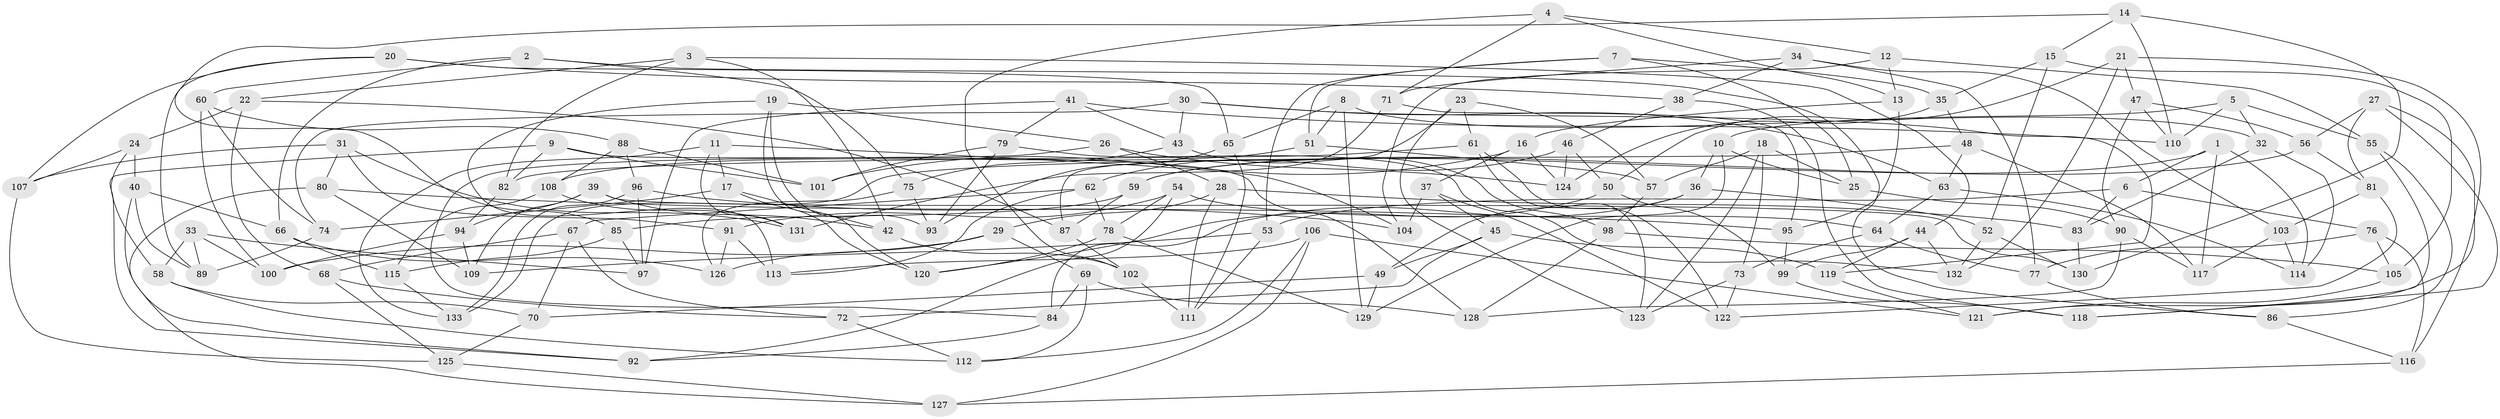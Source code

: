 // coarse degree distribution, {6: 0.1935483870967742, 4: 0.6451612903225806, 8: 0.053763440860215055, 5: 0.043010752688172046, 11: 0.010752688172043012, 9: 0.010752688172043012, 3: 0.043010752688172046}
// Generated by graph-tools (version 1.1) at 2025/20/03/04/25 18:20:30]
// undirected, 133 vertices, 266 edges
graph export_dot {
graph [start="1"]
  node [color=gray90,style=filled];
  1;
  2;
  3;
  4;
  5;
  6;
  7;
  8;
  9;
  10;
  11;
  12;
  13;
  14;
  15;
  16;
  17;
  18;
  19;
  20;
  21;
  22;
  23;
  24;
  25;
  26;
  27;
  28;
  29;
  30;
  31;
  32;
  33;
  34;
  35;
  36;
  37;
  38;
  39;
  40;
  41;
  42;
  43;
  44;
  45;
  46;
  47;
  48;
  49;
  50;
  51;
  52;
  53;
  54;
  55;
  56;
  57;
  58;
  59;
  60;
  61;
  62;
  63;
  64;
  65;
  66;
  67;
  68;
  69;
  70;
  71;
  72;
  73;
  74;
  75;
  76;
  77;
  78;
  79;
  80;
  81;
  82;
  83;
  84;
  85;
  86;
  87;
  88;
  89;
  90;
  91;
  92;
  93;
  94;
  95;
  96;
  97;
  98;
  99;
  100;
  101;
  102;
  103;
  104;
  105;
  106;
  107;
  108;
  109;
  110;
  111;
  112;
  113;
  114;
  115;
  116;
  117;
  118;
  119;
  120;
  121;
  122;
  123;
  124;
  125;
  126;
  127;
  128;
  129;
  130;
  131;
  132;
  133;
  1 -- 114;
  1 -- 59;
  1 -- 6;
  1 -- 117;
  2 -- 86;
  2 -- 75;
  2 -- 60;
  2 -- 66;
  3 -- 22;
  3 -- 44;
  3 -- 42;
  3 -- 82;
  4 -- 102;
  4 -- 12;
  4 -- 71;
  4 -- 13;
  5 -- 110;
  5 -- 32;
  5 -- 55;
  5 -- 10;
  6 -- 76;
  6 -- 83;
  6 -- 53;
  7 -- 51;
  7 -- 53;
  7 -- 25;
  7 -- 35;
  8 -- 51;
  8 -- 129;
  8 -- 65;
  8 -- 32;
  9 -- 92;
  9 -- 101;
  9 -- 82;
  9 -- 128;
  10 -- 129;
  10 -- 36;
  10 -- 25;
  11 -- 104;
  11 -- 133;
  11 -- 17;
  11 -- 131;
  12 -- 55;
  12 -- 13;
  12 -- 104;
  13 -- 95;
  13 -- 16;
  14 -- 15;
  14 -- 130;
  14 -- 110;
  14 -- 85;
  15 -- 35;
  15 -- 105;
  15 -- 52;
  16 -- 37;
  16 -- 101;
  16 -- 124;
  17 -- 120;
  17 -- 74;
  17 -- 42;
  18 -- 73;
  18 -- 123;
  18 -- 57;
  18 -- 25;
  19 -- 93;
  19 -- 113;
  19 -- 120;
  19 -- 26;
  20 -- 38;
  20 -- 89;
  20 -- 65;
  20 -- 107;
  21 -- 50;
  21 -- 132;
  21 -- 47;
  21 -- 116;
  22 -- 24;
  22 -- 87;
  22 -- 68;
  23 -- 87;
  23 -- 123;
  23 -- 57;
  23 -- 61;
  24 -- 107;
  24 -- 40;
  24 -- 58;
  25 -- 90;
  26 -- 28;
  26 -- 84;
  26 -- 124;
  27 -- 56;
  27 -- 118;
  27 -- 81;
  27 -- 121;
  28 -- 111;
  28 -- 29;
  28 -- 83;
  29 -- 69;
  29 -- 100;
  29 -- 126;
  30 -- 43;
  30 -- 63;
  30 -- 119;
  30 -- 74;
  31 -- 107;
  31 -- 91;
  31 -- 80;
  31 -- 131;
  32 -- 114;
  32 -- 83;
  33 -- 97;
  33 -- 100;
  33 -- 58;
  33 -- 89;
  34 -- 103;
  34 -- 38;
  34 -- 77;
  34 -- 71;
  35 -- 124;
  35 -- 48;
  36 -- 49;
  36 -- 52;
  36 -- 84;
  37 -- 122;
  37 -- 45;
  37 -- 104;
  38 -- 46;
  38 -- 118;
  39 -- 109;
  39 -- 94;
  39 -- 130;
  39 -- 42;
  40 -- 89;
  40 -- 92;
  40 -- 66;
  41 -- 43;
  41 -- 97;
  41 -- 79;
  41 -- 110;
  42 -- 102;
  43 -- 98;
  43 -- 75;
  44 -- 119;
  44 -- 99;
  44 -- 132;
  45 -- 72;
  45 -- 119;
  45 -- 49;
  46 -- 124;
  46 -- 50;
  46 -- 62;
  47 -- 56;
  47 -- 110;
  47 -- 90;
  48 -- 117;
  48 -- 63;
  48 -- 133;
  49 -- 129;
  49 -- 70;
  50 -- 120;
  50 -- 99;
  51 -- 57;
  51 -- 108;
  52 -- 130;
  52 -- 132;
  53 -- 111;
  53 -- 109;
  54 -- 78;
  54 -- 64;
  54 -- 91;
  54 -- 92;
  55 -- 86;
  55 -- 118;
  56 -- 59;
  56 -- 81;
  57 -- 98;
  58 -- 70;
  58 -- 112;
  59 -- 87;
  59 -- 85;
  60 -- 100;
  60 -- 74;
  60 -- 88;
  61 -- 82;
  61 -- 123;
  61 -- 122;
  62 -- 78;
  62 -- 113;
  62 -- 67;
  63 -- 114;
  63 -- 64;
  64 -- 77;
  64 -- 73;
  65 -- 93;
  65 -- 111;
  66 -- 115;
  66 -- 126;
  67 -- 72;
  67 -- 68;
  67 -- 70;
  68 -- 72;
  68 -- 125;
  69 -- 84;
  69 -- 128;
  69 -- 112;
  70 -- 125;
  71 -- 131;
  71 -- 95;
  72 -- 112;
  73 -- 122;
  73 -- 123;
  74 -- 89;
  75 -- 93;
  75 -- 126;
  76 -- 116;
  76 -- 105;
  76 -- 77;
  77 -- 86;
  78 -- 120;
  78 -- 129;
  79 -- 101;
  79 -- 132;
  79 -- 93;
  80 -- 95;
  80 -- 127;
  80 -- 109;
  81 -- 103;
  81 -- 122;
  82 -- 94;
  83 -- 130;
  84 -- 92;
  85 -- 97;
  85 -- 115;
  86 -- 116;
  87 -- 102;
  88 -- 101;
  88 -- 96;
  88 -- 108;
  90 -- 128;
  90 -- 117;
  91 -- 113;
  91 -- 126;
  94 -- 109;
  94 -- 100;
  95 -- 99;
  96 -- 97;
  96 -- 133;
  96 -- 104;
  98 -- 128;
  98 -- 105;
  99 -- 118;
  102 -- 111;
  103 -- 114;
  103 -- 117;
  105 -- 121;
  106 -- 127;
  106 -- 121;
  106 -- 112;
  106 -- 113;
  107 -- 125;
  108 -- 115;
  108 -- 131;
  115 -- 133;
  116 -- 127;
  119 -- 121;
  125 -- 127;
}
